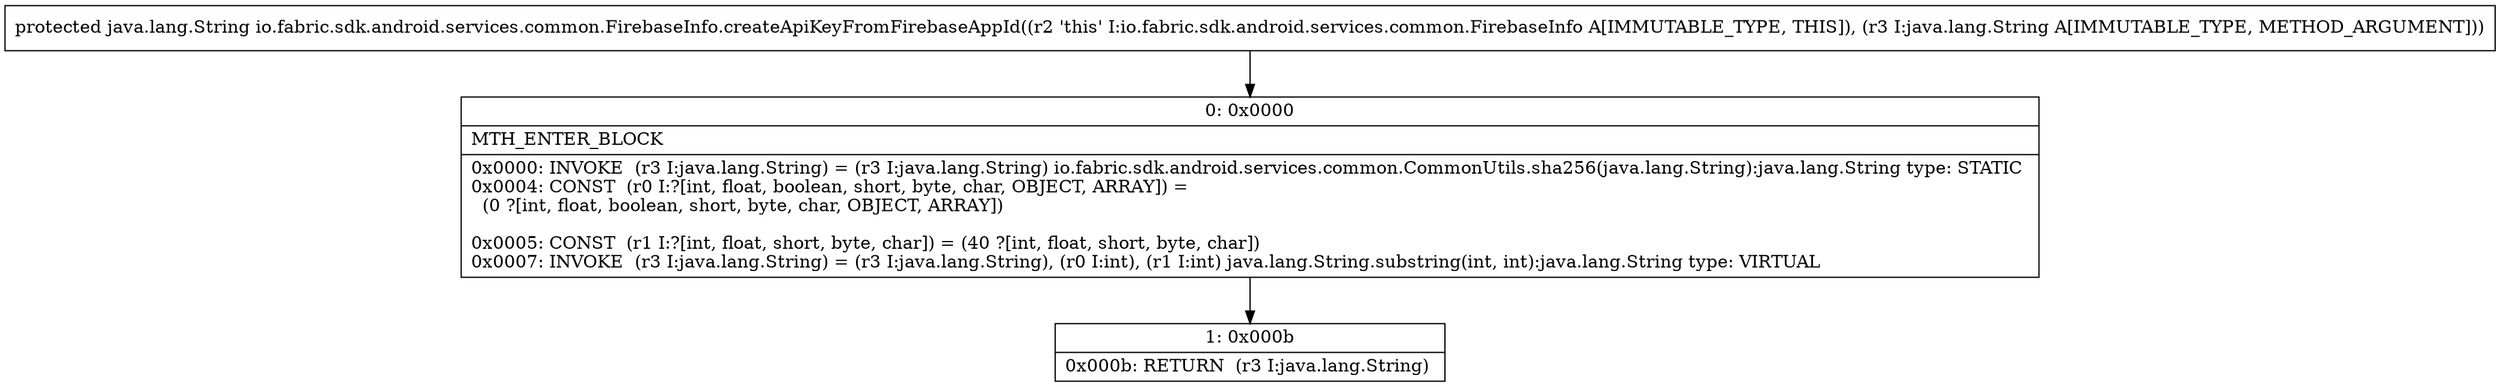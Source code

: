 digraph "CFG forio.fabric.sdk.android.services.common.FirebaseInfo.createApiKeyFromFirebaseAppId(Ljava\/lang\/String;)Ljava\/lang\/String;" {
Node_0 [shape=record,label="{0\:\ 0x0000|MTH_ENTER_BLOCK\l|0x0000: INVOKE  (r3 I:java.lang.String) = (r3 I:java.lang.String) io.fabric.sdk.android.services.common.CommonUtils.sha256(java.lang.String):java.lang.String type: STATIC \l0x0004: CONST  (r0 I:?[int, float, boolean, short, byte, char, OBJECT, ARRAY]) = \l  (0 ?[int, float, boolean, short, byte, char, OBJECT, ARRAY])\l \l0x0005: CONST  (r1 I:?[int, float, short, byte, char]) = (40 ?[int, float, short, byte, char]) \l0x0007: INVOKE  (r3 I:java.lang.String) = (r3 I:java.lang.String), (r0 I:int), (r1 I:int) java.lang.String.substring(int, int):java.lang.String type: VIRTUAL \l}"];
Node_1 [shape=record,label="{1\:\ 0x000b|0x000b: RETURN  (r3 I:java.lang.String) \l}"];
MethodNode[shape=record,label="{protected java.lang.String io.fabric.sdk.android.services.common.FirebaseInfo.createApiKeyFromFirebaseAppId((r2 'this' I:io.fabric.sdk.android.services.common.FirebaseInfo A[IMMUTABLE_TYPE, THIS]), (r3 I:java.lang.String A[IMMUTABLE_TYPE, METHOD_ARGUMENT])) }"];
MethodNode -> Node_0;
Node_0 -> Node_1;
}


